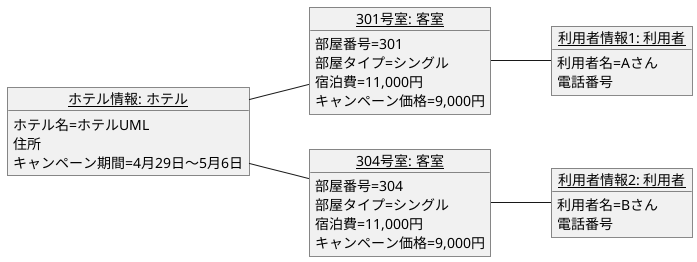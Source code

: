 @startuml
left to right direction
object "<u>ホテル情報: ホテル</u>" as h{
    ホテル名=ホテルUML
    住所
    キャンペーン期間=4月29日～5月6日
}
object "<u>301号室: 客室</u>" as r1{
    部屋番号=301
    部屋タイプ=シングル
    宿泊費=11,000円
    キャンペーン価格=9,000円
}
object "<u>利用者情報1: 利用者</u>" as u1{
    利用者名=Aさん
    電話番号
}
object "<u>利用者情報2: 利用者</u>" as u2{
    利用者名=Bさん
    電話番号
}
object "<u>304号室: 客室</u>" as r2{
    部屋番号=304
    部屋タイプ=シングル
    宿泊費=11,000円
    キャンペーン価格=9,000円
}
h -- r1
h -- r2
r1 -- u1
r2 -- u2
@enduml